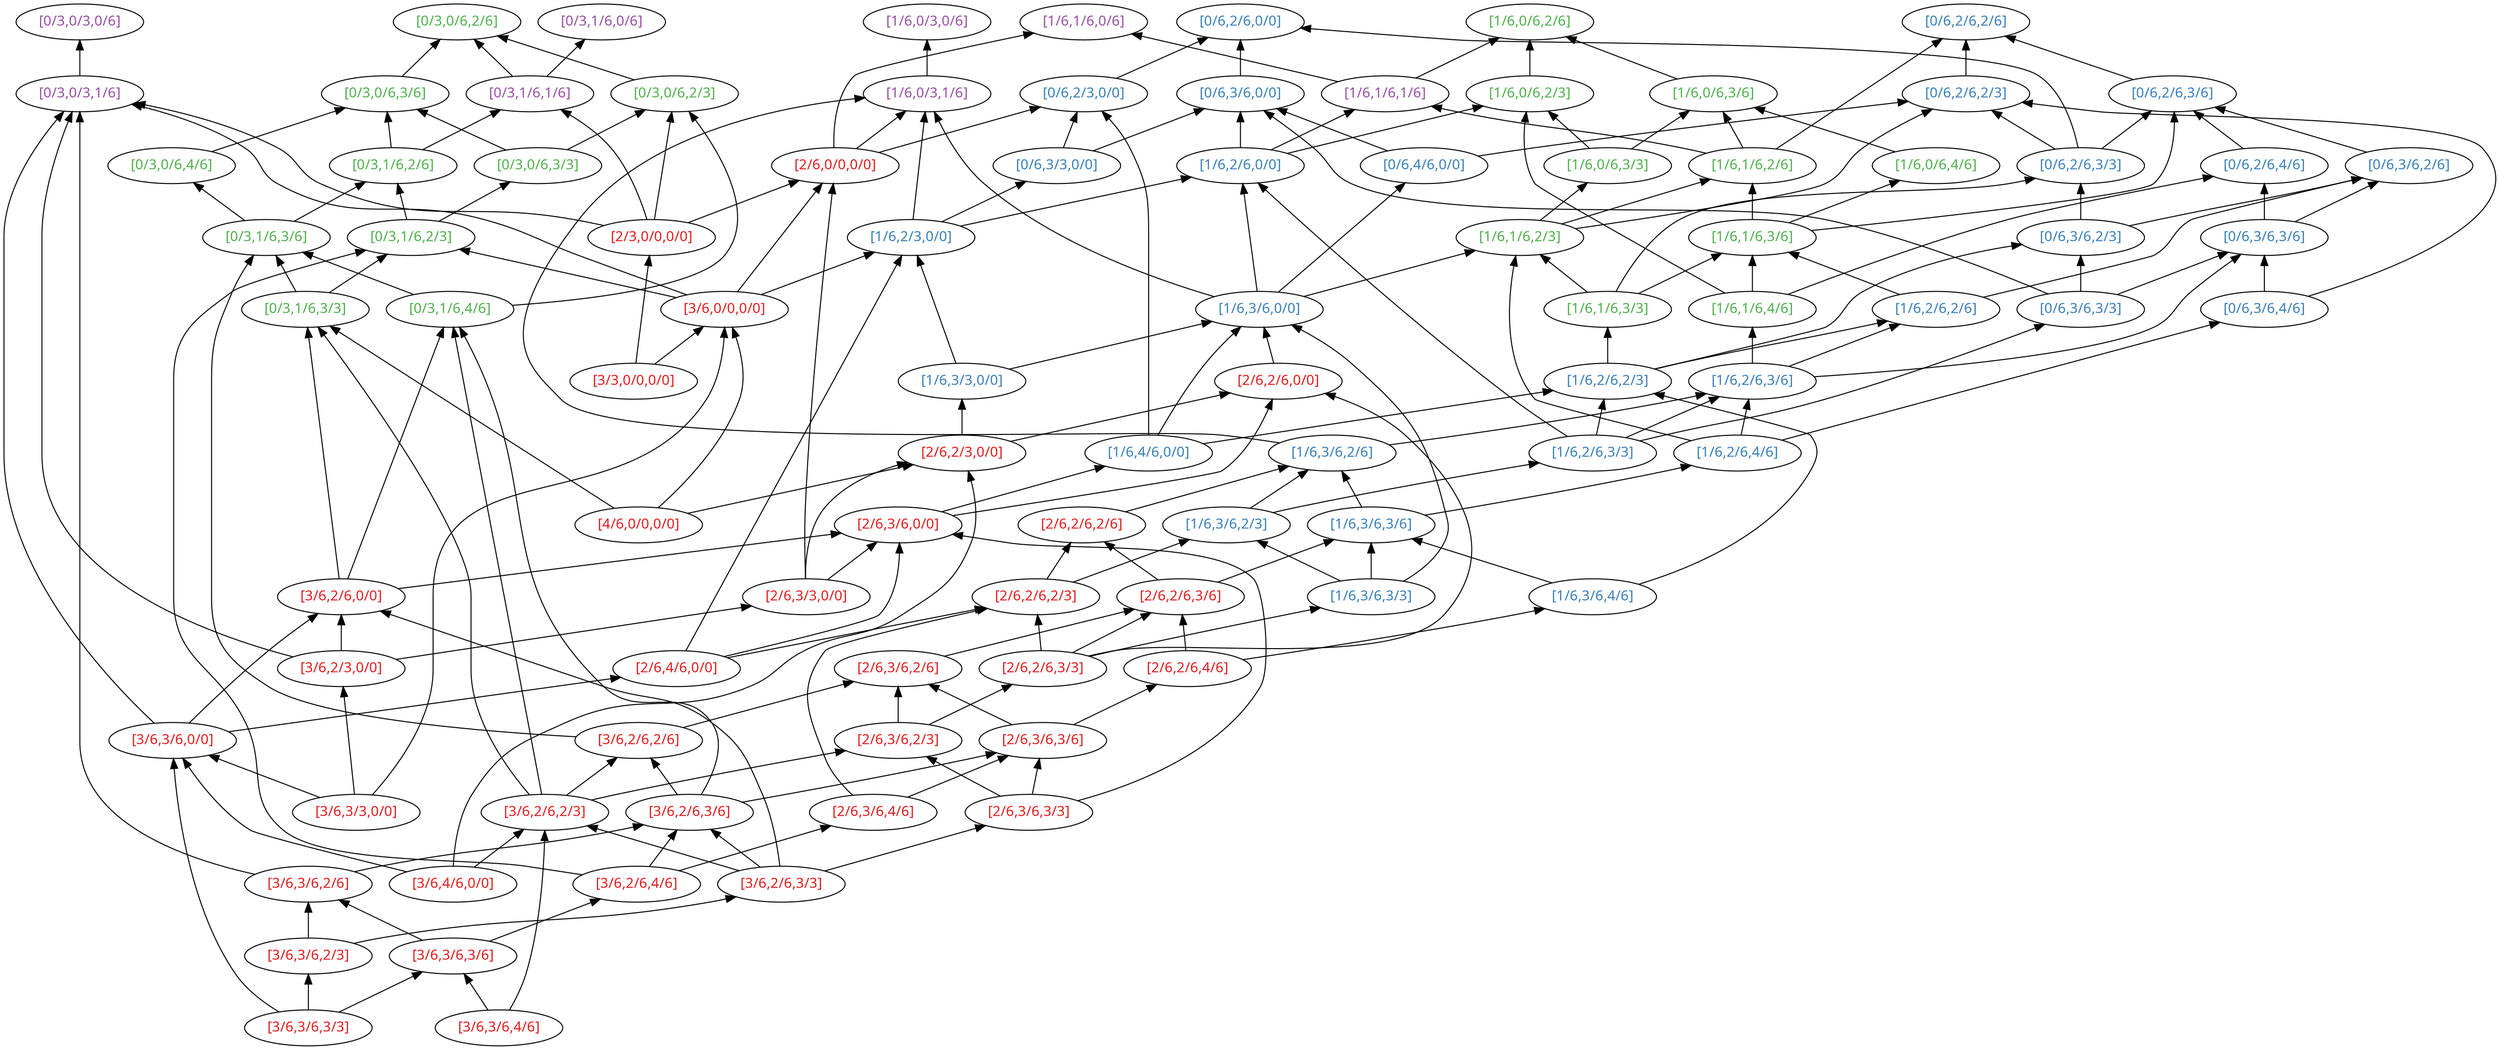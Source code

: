 strict digraph hasseD3 {
  rankdir=BT;
  node [colorscheme=set14, fontname="Helvetica:bold"];
  { rank=same;
    "[3/6,3/6,4/6]" [fontcolor=1];
    "[3/6,3/6,3/3]" [fontcolor=1];
  }
  { rank=same;
    "[3/6,3/6,3/6]" [fontcolor=1];
    "[3/6,3/6,2/3]" [fontcolor=1];
  }
  { rank=same;
    "[3/6,4/6,0/0]" [fontcolor=1];
    "[3/6,3/6,2/6]" [fontcolor=1];
    "[3/6,2/6,4/6]" [fontcolor=1];
    "[3/6,2/6,3/3]" [fontcolor=1];
  }
  { rank=same;
    "[3/6,3/3,0/0]" [fontcolor=1];
    "[3/6,2/6,3/6]" [fontcolor=1];
    "[3/6,2/6,2/3]" [fontcolor=1];
    "[2/6,3/6,4/6]" [fontcolor=1];
    "[2/6,3/6,3/3]" [fontcolor=1];
  }
  { rank=same;
    "[3/6,3/6,0/0]" [fontcolor=1];
    "[3/6,2/6,2/6]" [fontcolor=1];
    "[2/6,3/6,3/6]" [fontcolor=1];
    "[2/6,3/6,2/3]" [fontcolor=1];
  }
  { rank=same;
    "[3/6,2/3,0/0]" [fontcolor=1];
    "[2/6,4/6,0/0]" [fontcolor=1];
    "[2/6,3/6,2/6]" [fontcolor=1];
    "[2/6,2/6,4/6]" [fontcolor=1];
    "[2/6,2/6,3/3]" [fontcolor=1];
  }
  { rank=same;
    "[3/6,2/6,0/0]" [fontcolor=1];
    "[2/6,3/3,0/0]" [fontcolor=1];
    "[2/6,2/6,3/6]" [fontcolor=1];
    "[2/6,2/6,2/3]" [fontcolor=1];
    "[1/6,3/6,4/6]" [fontcolor=2];
    "[1/6,3/6,3/3]" [fontcolor=2];
  }
  { rank=same;
    "[4/6,0/0,0/0]" [fontcolor=1];
    "[2/6,3/6,0/0]" [fontcolor=1];
    "[2/6,2/6,2/6]" [fontcolor=1];
    "[1/6,3/6,3/6]" [fontcolor=2];
    "[1/6,3/6,2/3]" [fontcolor=2];
  }
  { rank=same;
    "[2/6,2/3,0/0]" [fontcolor=1];
    "[1/6,4/6,0/0]" [fontcolor=2];
    "[1/6,3/6,2/6]" [fontcolor=2];
    "[1/6,2/6,4/6]" [fontcolor=2];
    "[1/6,2/6,3/3]" [fontcolor=2];
  }
  { rank=same;
    "[3/3,0/0,0/0]" [fontcolor=1];
    "[2/6,2/6,0/0]" [fontcolor=1];
    "[1/6,3/3,0/0]" [fontcolor=2];
    "[1/6,2/6,3/6]" [fontcolor=2];
    "[1/6,2/6,2/3]" [fontcolor=2];
  }
  { rank=same;
    "[3/6,0/0,0/0]" [fontcolor=1];
    "[1/6,3/6,0/0]" [fontcolor=2];
    "[1/6,2/6,2/6]" [fontcolor=2];
    "[1/6,1/6,4/6]" [fontcolor=3];
    "[1/6,1/6,3/3]" [fontcolor=3];
    "[0/6,3/6,4/6]" [fontcolor=2];
    "[0/6,3/6,3/3]" [fontcolor=2];
    "[0/3,1/6,4/6]" [fontcolor=3];
    "[0/3,1/6,3/3]" [fontcolor=3];
  }
  { rank=same;
    "[2/3,0/0,0/0]" [fontcolor=1];
    "[1/6,2/3,0/0]" [fontcolor=2];
    "[1/6,1/6,3/6]" [fontcolor=3];
    "[1/6,1/6,2/3]" [fontcolor=3];
    "[0/6,3/6,3/6]" [fontcolor=2];
    "[0/6,3/6,2/3]" [fontcolor=2];
    "[0/3,1/6,3/6]" [fontcolor=3];
    "[0/3,1/6,2/3]" [fontcolor=3];
  }
  { rank=same;
    "[2/6,0/0,0/0]" [fontcolor=1];
    "[1/6,2/6,0/0]" [fontcolor=2];
    "[1/6,1/6,2/6]" [fontcolor=3];
    "[1/6,0/6,4/6]" [fontcolor=3];
    "[1/6,0/6,3/3]" [fontcolor=3];
    "[0/6,4/6,0/0]" [fontcolor=2];
    "[0/6,3/6,2/6]" [fontcolor=2];
    "[0/6,3/3,0/0]" [fontcolor=2];
    "[0/6,2/6,4/6]" [fontcolor=2];
    "[0/6,2/6,3/3]" [fontcolor=2];
    "[0/3,1/6,2/6]" [fontcolor=3];
    "[0/3,0/6,4/6]" [fontcolor=3];
    "[0/3,0/6,3/3]" [fontcolor=3];
  }
  { rank=same;
    "[1/6,1/6,1/6]" [fontcolor=4];
    "[1/6,0/6,3/6]" [fontcolor=3];
    "[1/6,0/6,2/3]" [fontcolor=3];
    "[1/6,0/3,1/6]" [fontcolor=4];
    "[0/6,3/6,0/0]" [fontcolor=2];
    "[0/6,2/6,3/6]" [fontcolor=2];
    "[0/6,2/6,2/3]" [fontcolor=2];
    "[0/6,2/3,0/0]" [fontcolor=2];
    "[0/3,1/6,1/6]" [fontcolor=4];
    "[0/3,0/6,3/6]" [fontcolor=3];
    "[0/3,0/6,2/3]" [fontcolor=3];
    "[0/3,0/3,1/6]" [fontcolor=4];
  }
  { rank=same;
    "[1/6,1/6,0/6]" [fontcolor=4];
    "[1/6,0/6,2/6]" [fontcolor=3];
    "[1/6,0/3,0/6]" [fontcolor=4];
    "[0/6,2/6,2/6]" [fontcolor=2];
    "[0/6,2/6,0/0]" [fontcolor=2];
    "[0/3,1/6,0/6]" [fontcolor=4];
    "[0/3,0/6,2/6]" [fontcolor=3];
    "[0/3,0/3,0/6]" [fontcolor=4];
  }
  "[4/6,0/0,0/0]" -> "[3/6,0/0,0/0]";
  "[4/6,0/0,0/0]" -> "[2/6,2/3,0/0]";
  "[4/6,0/0,0/0]" -> "[0/3,1/6,3/3]";
  "[3/6,4/6,0/0]" -> "[3/6,3/6,0/0]";
  "[3/6,4/6,0/0]" -> "[3/6,2/6,2/3]";
  "[3/6,4/6,0/0]" -> "[2/6,2/3,0/0]";
  "[3/6,3/6,4/6]" -> "[3/6,3/6,3/6]";
  "[3/6,3/6,4/6]" -> "[3/6,2/6,2/3]";
  "[3/6,3/6,3/3]" -> "[3/6,3/6,3/6]";
  "[3/6,3/6,3/3]" -> "[3/6,3/6,2/3]";
  "[3/6,3/6,3/3]" -> "[3/6,3/6,0/0]";
  "[3/6,3/6,3/6]" -> "[3/6,3/6,2/6]";
  "[3/6,3/6,3/6]" -> "[3/6,2/6,4/6]";
  "[3/6,3/6,2/3]" -> "[3/6,3/6,2/6]";
  "[3/6,3/6,2/3]" -> "[3/6,2/6,3/3]";
  "[3/6,3/6,2/6]" -> "[3/6,2/6,3/6]";
  "[3/6,3/6,2/6]" -> "[0/3,0/3,1/6]";
  "[3/6,3/3,0/0]" -> "[3/6,3/6,0/0]";
  "[3/6,3/3,0/0]" -> "[3/6,2/3,0/0]";
  "[3/6,3/3,0/0]" -> "[3/6,0/0,0/0]";
  "[3/6,3/6,0/0]" -> "[3/6,2/6,0/0]";
  "[3/6,3/6,0/0]" -> "[2/6,4/6,0/0]";
  "[3/6,3/6,0/0]" -> "[0/3,0/3,1/6]";
  "[3/6,2/6,4/6]" -> "[3/6,2/6,3/6]";
  "[3/6,2/6,4/6]" -> "[2/6,3/6,4/6]";
  "[3/6,2/6,4/6]" -> "[0/3,1/6,2/3]";
  "[3/6,2/6,3/3]" -> "[3/6,2/6,3/6]";
  "[3/6,2/6,3/3]" -> "[3/6,2/6,2/3]";
  "[3/6,2/6,3/3]" -> "[3/6,2/6,0/0]";
  "[3/6,2/6,3/3]" -> "[2/6,3/6,3/3]";
  "[3/6,2/6,3/6]" -> "[3/6,2/6,2/6]";
  "[3/6,2/6,3/6]" -> "[2/6,3/6,3/6]";
  "[3/6,2/6,3/6]" -> "[0/3,1/6,4/6]";
  "[3/6,2/6,2/3]" -> "[3/6,2/6,2/6]";
  "[3/6,2/6,2/3]" -> "[2/6,3/6,2/3]";
  "[3/6,2/6,2/3]" -> "[0/3,1/6,4/6]";
  "[3/6,2/6,2/3]" -> "[0/3,1/6,3/3]";
  "[3/6,2/6,2/6]" -> "[2/6,3/6,2/6]";
  "[3/6,2/6,2/6]" -> "[0/3,1/6,3/6]";
  "[3/6,2/3,0/0]" -> "[3/6,2/6,0/0]";
  "[3/6,2/3,0/0]" -> "[2/6,3/3,0/0]";
  "[3/6,2/3,0/0]" -> "[0/3,0/3,1/6]";
  "[3/6,2/6,0/0]" -> "[2/6,3/6,0/0]";
  "[3/6,2/6,0/0]" -> "[0/3,1/6,4/6]";
  "[3/6,2/6,0/0]" -> "[0/3,1/6,3/3]";
  "[3/3,0/0,0/0]" -> "[3/6,0/0,0/0]";
  "[3/3,0/0,0/0]" -> "[2/3,0/0,0/0]";
  "[3/6,0/0,0/0]" -> "[2/6,0/0,0/0]";
  "[3/6,0/0,0/0]" -> "[1/6,2/3,0/0]";
  "[3/6,0/0,0/0]" -> "[0/3,1/6,2/3]";
  "[3/6,0/0,0/0]" -> "[0/3,0/3,1/6]";
  "[2/6,4/6,0/0]" -> "[2/6,3/6,0/0]";
  "[2/6,4/6,0/0]" -> "[2/6,2/6,2/3]";
  "[2/6,4/6,0/0]" -> "[1/6,2/3,0/0]";
  "[2/6,3/6,4/6]" -> "[2/6,3/6,3/6]";
  "[2/6,3/6,4/6]" -> "[2/6,2/6,2/3]";
  "[2/6,3/6,3/3]" -> "[2/6,3/6,3/6]";
  "[2/6,3/6,3/3]" -> "[2/6,3/6,2/3]";
  "[2/6,3/6,3/3]" -> "[2/6,3/6,0/0]";
  "[2/6,3/6,3/6]" -> "[2/6,3/6,2/6]";
  "[2/6,3/6,3/6]" -> "[2/6,2/6,4/6]";
  "[2/6,3/6,2/3]" -> "[2/6,3/6,2/6]";
  "[2/6,3/6,2/3]" -> "[2/6,2/6,3/3]";
  "[2/6,3/6,2/6]" -> "[2/6,2/6,3/6]";
  "[2/6,3/3,0/0]" -> "[2/6,3/6,0/0]";
  "[2/6,3/3,0/0]" -> "[2/6,2/3,0/0]";
  "[2/6,3/3,0/0]" -> "[2/6,0/0,0/0]";
  "[2/6,3/6,0/0]" -> "[2/6,2/6,0/0]";
  "[2/6,3/6,0/0]" -> "[1/6,4/6,0/0]";
  "[2/6,2/6,4/6]" -> "[2/6,2/6,3/6]";
  "[2/6,2/6,4/6]" -> "[1/6,3/6,4/6]";
  "[2/6,2/6,3/3]" -> "[2/6,2/6,3/6]";
  "[2/6,2/6,3/3]" -> "[2/6,2/6,2/3]";
  "[2/6,2/6,3/3]" -> "[2/6,2/6,0/0]";
  "[2/6,2/6,3/3]" -> "[1/6,3/6,3/3]";
  "[2/6,2/6,3/6]" -> "[2/6,2/6,2/6]";
  "[2/6,2/6,3/6]" -> "[1/6,3/6,3/6]";
  "[2/6,2/6,2/3]" -> "[2/6,2/6,2/6]";
  "[2/6,2/6,2/3]" -> "[1/6,3/6,2/3]";
  "[2/6,2/6,2/6]" -> "[1/6,3/6,2/6]";
  "[2/6,2/3,0/0]" -> "[2/6,2/6,0/0]";
  "[2/6,2/3,0/0]" -> "[1/6,3/3,0/0]";
  "[2/6,2/6,0/0]" -> "[1/6,3/6,0/0]";
  "[2/3,0/0,0/0]" -> "[2/6,0/0,0/0]";
  "[2/3,0/0,0/0]" -> "[0/3,1/6,1/6]";
  "[2/3,0/0,0/0]" -> "[0/3,0/6,2/3]";
  "[2/3,0/0,0/0]" -> "[0/3,0/3,1/6]";
  "[2/6,0/0,0/0]" -> "[1/6,1/6,0/6]";
  "[2/6,0/0,0/0]" -> "[1/6,0/3,1/6]";
  "[2/6,0/0,0/0]" -> "[0/6,2/3,0/0]";
  "[1/6,4/6,0/0]" -> "[1/6,3/6,0/0]";
  "[1/6,4/6,0/0]" -> "[1/6,2/6,2/3]";
  "[1/6,4/6,0/0]" -> "[0/6,2/3,0/0]";
  "[1/6,3/6,4/6]" -> "[1/6,3/6,3/6]";
  "[1/6,3/6,4/6]" -> "[1/6,2/6,2/3]";
  "[1/6,3/6,3/3]" -> "[1/6,3/6,3/6]";
  "[1/6,3/6,3/3]" -> "[1/6,3/6,2/3]";
  "[1/6,3/6,3/3]" -> "[1/6,3/6,0/0]";
  "[1/6,3/6,3/6]" -> "[1/6,3/6,2/6]";
  "[1/6,3/6,3/6]" -> "[1/6,2/6,4/6]";
  "[1/6,3/6,2/3]" -> "[1/6,3/6,2/6]";
  "[1/6,3/6,2/3]" -> "[1/6,2/6,3/3]";
  "[1/6,3/6,2/6]" -> "[1/6,2/6,3/6]";
  "[1/6,3/6,2/6]" -> "[1/6,0/3,1/6]";
  "[1/6,3/3,0/0]" -> "[1/6,3/6,0/0]";
  "[1/6,3/3,0/0]" -> "[1/6,2/3,0/0]";
  "[1/6,3/6,0/0]" -> "[1/6,2/6,0/0]";
  "[1/6,3/6,0/0]" -> "[1/6,1/6,2/3]";
  "[1/6,3/6,0/0]" -> "[1/6,0/3,1/6]";
  "[1/6,3/6,0/0]" -> "[0/6,4/6,0/0]";
  "[1/6,2/6,4/6]" -> "[1/6,2/6,3/6]";
  "[1/6,2/6,4/6]" -> "[1/6,1/6,2/3]";
  "[1/6,2/6,4/6]" -> "[0/6,3/6,4/6]";
  "[1/6,2/6,3/3]" -> "[1/6,2/6,3/6]";
  "[1/6,2/6,3/3]" -> "[1/6,2/6,2/3]";
  "[1/6,2/6,3/3]" -> "[1/6,2/6,0/0]";
  "[1/6,2/6,3/3]" -> "[0/6,3/6,3/3]";
  "[1/6,2/6,3/6]" -> "[1/6,2/6,2/6]";
  "[1/6,2/6,3/6]" -> "[1/6,1/6,4/6]";
  "[1/6,2/6,3/6]" -> "[0/6,3/6,3/6]";
  "[1/6,2/6,2/3]" -> "[1/6,2/6,2/6]";
  "[1/6,2/6,2/3]" -> "[1/6,1/6,3/3]";
  "[1/6,2/6,2/3]" -> "[0/6,3/6,2/3]";
  "[1/6,2/6,2/6]" -> "[1/6,1/6,3/6]";
  "[1/6,2/6,2/6]" -> "[0/6,3/6,2/6]";
  "[1/6,2/3,0/0]" -> "[1/6,2/6,0/0]";
  "[1/6,2/3,0/0]" -> "[1/6,0/3,1/6]";
  "[1/6,2/3,0/0]" -> "[0/6,3/3,0/0]";
  "[1/6,2/6,0/0]" -> "[1/6,1/6,1/6]";
  "[1/6,2/6,0/0]" -> "[1/6,0/6,2/3]";
  "[1/6,2/6,0/0]" -> "[0/6,3/6,0/0]";
  "[1/6,1/6,4/6]" -> "[1/6,1/6,3/6]";
  "[1/6,1/6,4/6]" -> "[1/6,0/6,2/3]";
  "[1/6,1/6,4/6]" -> "[0/6,2/6,4/6]";
  "[1/6,1/6,3/3]" -> "[1/6,1/6,3/6]";
  "[1/6,1/6,3/3]" -> "[1/6,1/6,2/3]";
  "[1/6,1/6,3/3]" -> "[0/6,2/6,3/3]";
  "[1/6,1/6,3/6]" -> "[1/6,1/6,2/6]";
  "[1/6,1/6,3/6]" -> "[1/6,0/6,4/6]";
  "[1/6,1/6,3/6]" -> "[0/6,2/6,3/6]";
  "[1/6,1/6,2/3]" -> "[1/6,1/6,2/6]";
  "[1/6,1/6,2/3]" -> "[1/6,0/6,3/3]";
  "[1/6,1/6,2/3]" -> "[0/6,2/6,2/3]";
  "[1/6,1/6,2/6]" -> "[1/6,1/6,1/6]";
  "[1/6,1/6,2/6]" -> "[1/6,0/6,3/6]";
  "[1/6,1/6,2/6]" -> "[0/6,2/6,2/6]";
  "[1/6,1/6,1/6]" -> "[1/6,1/6,0/6]";
  "[1/6,1/6,1/6]" -> "[1/6,0/6,2/6]";
  "[1/6,0/6,4/6]" -> "[1/6,0/6,3/6]";
  "[1/6,0/6,3/3]" -> "[1/6,0/6,3/6]";
  "[1/6,0/6,3/3]" -> "[1/6,0/6,2/3]";
  "[1/6,0/6,3/6]" -> "[1/6,0/6,2/6]";
  "[1/6,0/6,2/3]" -> "[1/6,0/6,2/6]";
  "[1/6,0/3,1/6]" -> "[1/6,0/3,0/6]";
  "[0/6,4/6,0/0]" -> "[0/6,3/6,0/0]";
  "[0/6,4/6,0/0]" -> "[0/6,2/6,2/3]";
  "[0/6,3/6,4/6]" -> "[0/6,3/6,3/6]";
  "[0/6,3/6,4/6]" -> "[0/6,2/6,2/3]";
  "[0/6,3/6,3/3]" -> "[0/6,3/6,3/6]";
  "[0/6,3/6,3/3]" -> "[0/6,3/6,2/3]";
  "[0/6,3/6,3/3]" -> "[0/6,3/6,0/0]";
  "[0/6,3/6,3/6]" -> "[0/6,3/6,2/6]";
  "[0/6,3/6,3/6]" -> "[0/6,2/6,4/6]";
  "[0/6,3/6,2/3]" -> "[0/6,3/6,2/6]";
  "[0/6,3/6,2/3]" -> "[0/6,2/6,3/3]";
  "[0/6,3/6,2/6]" -> "[0/6,2/6,3/6]";
  "[0/6,3/3,0/0]" -> "[0/6,3/6,0/0]";
  "[0/6,3/3,0/0]" -> "[0/6,2/3,0/0]";
  "[0/6,3/6,0/0]" -> "[0/6,2/6,0/0]";
  "[0/6,2/6,4/6]" -> "[0/6,2/6,3/6]";
  "[0/6,2/6,3/3]" -> "[0/6,2/6,3/6]";
  "[0/6,2/6,3/3]" -> "[0/6,2/6,2/3]";
  "[0/6,2/6,3/3]" -> "[0/6,2/6,0/0]";
  "[0/6,2/6,3/6]" -> "[0/6,2/6,2/6]";
  "[0/6,2/6,2/3]" -> "[0/6,2/6,2/6]";
  "[0/6,2/3,0/0]" -> "[0/6,2/6,0/0]";
  "[0/3,1/6,4/6]" -> "[0/3,1/6,3/6]";
  "[0/3,1/6,4/6]" -> "[0/3,0/6,2/3]";
  "[0/3,1/6,3/3]" -> "[0/3,1/6,3/6]";
  "[0/3,1/6,3/3]" -> "[0/3,1/6,2/3]";
  "[0/3,1/6,3/6]" -> "[0/3,1/6,2/6]";
  "[0/3,1/6,3/6]" -> "[0/3,0/6,4/6]";
  "[0/3,1/6,2/3]" -> "[0/3,1/6,2/6]";
  "[0/3,1/6,2/3]" -> "[0/3,0/6,3/3]";
  "[0/3,1/6,2/6]" -> "[0/3,1/6,1/6]";
  "[0/3,1/6,2/6]" -> "[0/3,0/6,3/6]";
  "[0/3,1/6,1/6]" -> "[0/3,1/6,0/6]";
  "[0/3,1/6,1/6]" -> "[0/3,0/6,2/6]";
  "[0/3,0/6,4/6]" -> "[0/3,0/6,3/6]";
  "[0/3,0/6,3/3]" -> "[0/3,0/6,3/6]";
  "[0/3,0/6,3/3]" -> "[0/3,0/6,2/3]";
  "[0/3,0/6,3/6]" -> "[0/3,0/6,2/6]";
  "[0/3,0/6,2/3]" -> "[0/3,0/6,2/6]";
  "[0/3,0/3,1/6]" -> "[0/3,0/3,0/6]";
}

